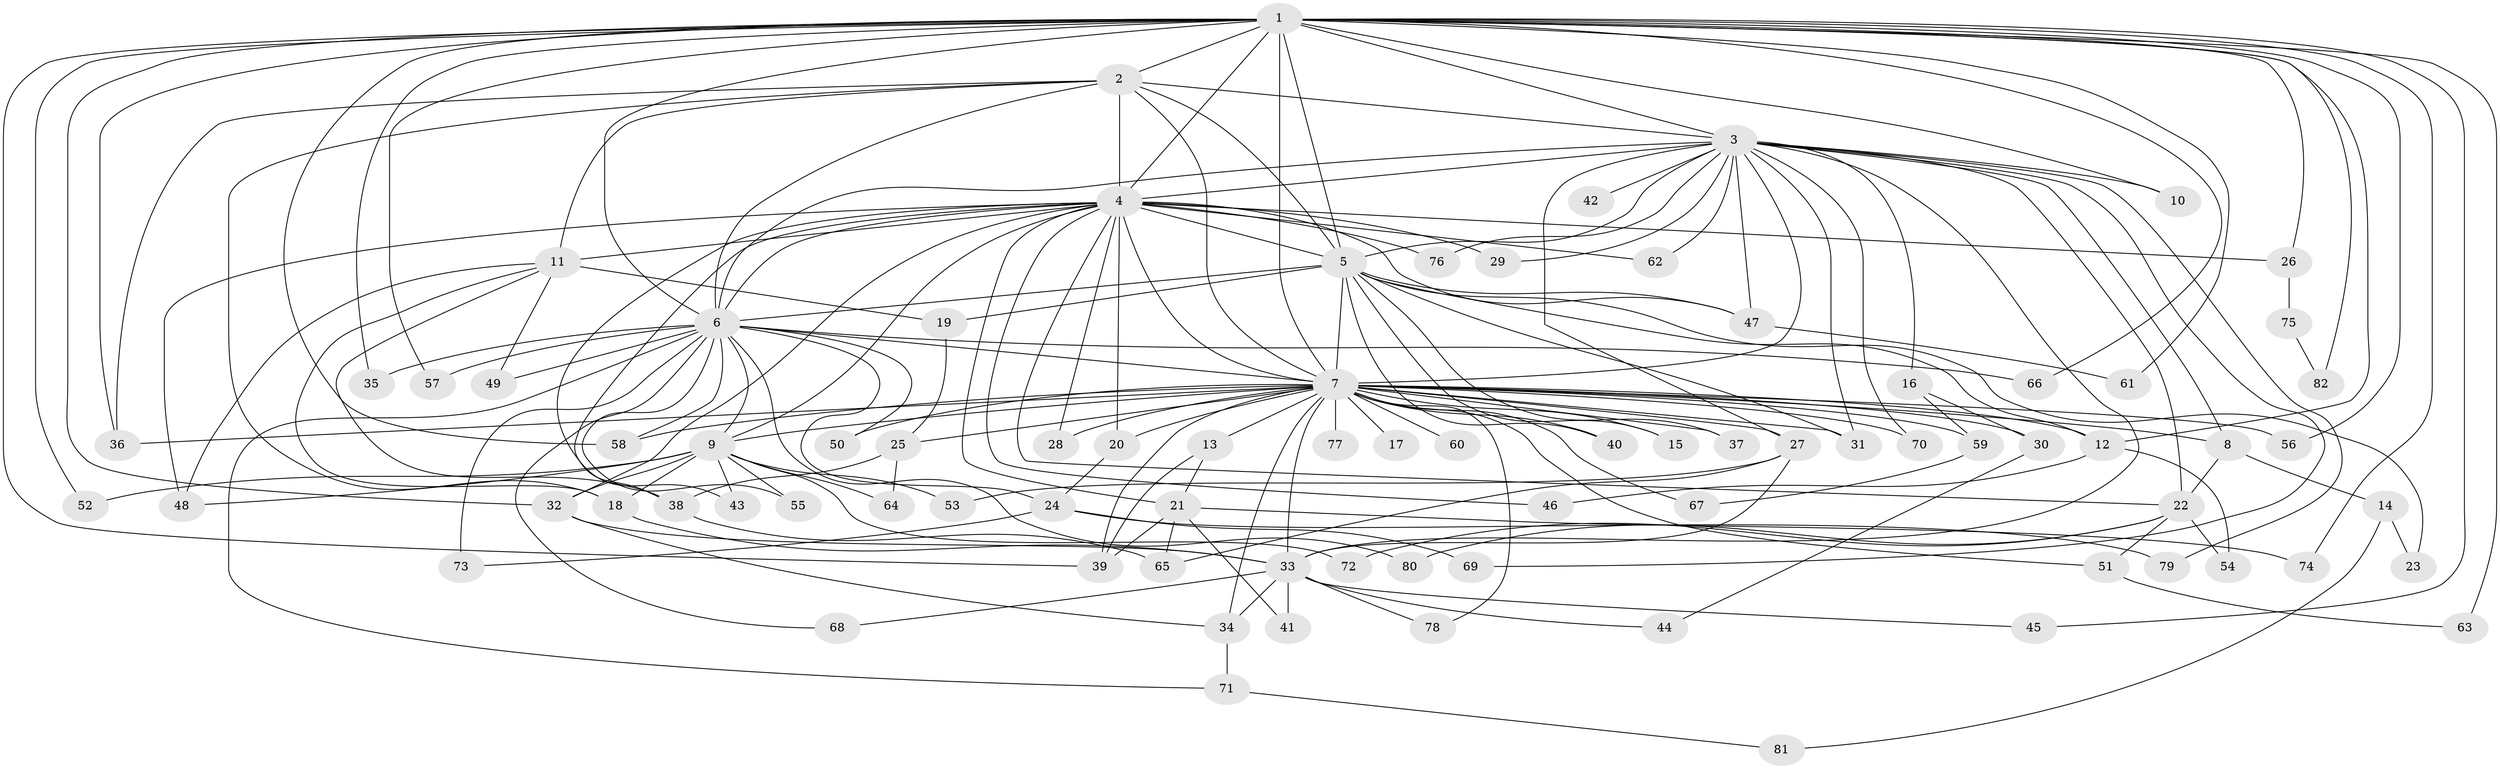 // original degree distribution, {23: 0.008547008547008548, 14: 0.008547008547008548, 16: 0.017094017094017096, 27: 0.008547008547008548, 19: 0.008547008547008548, 25: 0.008547008547008548, 24: 0.008547008547008548, 32: 0.008547008547008548, 22: 0.008547008547008548, 5: 0.05128205128205128, 10: 0.008547008547008548, 2: 0.5811965811965812, 8: 0.008547008547008548, 4: 0.07692307692307693, 3: 0.1623931623931624, 6: 0.017094017094017096, 11: 0.008547008547008548}
// Generated by graph-tools (version 1.1) at 2025/49/03/04/25 22:49:46]
// undirected, 82 vertices, 181 edges
graph export_dot {
  node [color=gray90,style=filled];
  1;
  2;
  3;
  4;
  5;
  6;
  7;
  8;
  9;
  10;
  11;
  12;
  13;
  14;
  15;
  16;
  17;
  18;
  19;
  20;
  21;
  22;
  23;
  24;
  25;
  26;
  27;
  28;
  29;
  30;
  31;
  32;
  33;
  34;
  35;
  36;
  37;
  38;
  39;
  40;
  41;
  42;
  43;
  44;
  45;
  46;
  47;
  48;
  49;
  50;
  51;
  52;
  53;
  54;
  55;
  56;
  57;
  58;
  59;
  60;
  61;
  62;
  63;
  64;
  65;
  66;
  67;
  68;
  69;
  70;
  71;
  72;
  73;
  74;
  75;
  76;
  77;
  78;
  79;
  80;
  81;
  82;
  1 -- 2 [weight=2.0];
  1 -- 3 [weight=2.0];
  1 -- 4 [weight=4.0];
  1 -- 5 [weight=2.0];
  1 -- 6 [weight=2.0];
  1 -- 7 [weight=4.0];
  1 -- 10 [weight=1.0];
  1 -- 12 [weight=1.0];
  1 -- 26 [weight=1.0];
  1 -- 32 [weight=1.0];
  1 -- 35 [weight=1.0];
  1 -- 36 [weight=1.0];
  1 -- 39 [weight=1.0];
  1 -- 45 [weight=1.0];
  1 -- 52 [weight=1.0];
  1 -- 56 [weight=1.0];
  1 -- 57 [weight=1.0];
  1 -- 58 [weight=1.0];
  1 -- 61 [weight=1.0];
  1 -- 63 [weight=1.0];
  1 -- 66 [weight=1.0];
  1 -- 74 [weight=1.0];
  1 -- 82 [weight=1.0];
  2 -- 3 [weight=1.0];
  2 -- 4 [weight=3.0];
  2 -- 5 [weight=1.0];
  2 -- 6 [weight=1.0];
  2 -- 7 [weight=2.0];
  2 -- 11 [weight=1.0];
  2 -- 18 [weight=4.0];
  2 -- 36 [weight=1.0];
  3 -- 4 [weight=2.0];
  3 -- 5 [weight=1.0];
  3 -- 6 [weight=2.0];
  3 -- 7 [weight=2.0];
  3 -- 8 [weight=1.0];
  3 -- 10 [weight=1.0];
  3 -- 16 [weight=1.0];
  3 -- 22 [weight=1.0];
  3 -- 27 [weight=1.0];
  3 -- 29 [weight=1.0];
  3 -- 31 [weight=1.0];
  3 -- 33 [weight=1.0];
  3 -- 42 [weight=1.0];
  3 -- 47 [weight=1.0];
  3 -- 62 [weight=1.0];
  3 -- 69 [weight=1.0];
  3 -- 70 [weight=1.0];
  3 -- 76 [weight=1.0];
  3 -- 79 [weight=1.0];
  4 -- 5 [weight=2.0];
  4 -- 6 [weight=3.0];
  4 -- 7 [weight=4.0];
  4 -- 9 [weight=1.0];
  4 -- 11 [weight=3.0];
  4 -- 20 [weight=1.0];
  4 -- 21 [weight=1.0];
  4 -- 22 [weight=1.0];
  4 -- 26 [weight=1.0];
  4 -- 28 [weight=1.0];
  4 -- 29 [weight=1.0];
  4 -- 32 [weight=1.0];
  4 -- 38 [weight=2.0];
  4 -- 43 [weight=1.0];
  4 -- 46 [weight=1.0];
  4 -- 47 [weight=1.0];
  4 -- 48 [weight=1.0];
  4 -- 62 [weight=1.0];
  4 -- 76 [weight=1.0];
  5 -- 6 [weight=1.0];
  5 -- 7 [weight=3.0];
  5 -- 12 [weight=2.0];
  5 -- 15 [weight=1.0];
  5 -- 19 [weight=1.0];
  5 -- 23 [weight=1.0];
  5 -- 31 [weight=1.0];
  5 -- 37 [weight=1.0];
  5 -- 40 [weight=1.0];
  5 -- 47 [weight=1.0];
  6 -- 7 [weight=2.0];
  6 -- 9 [weight=1.0];
  6 -- 24 [weight=1.0];
  6 -- 35 [weight=1.0];
  6 -- 49 [weight=1.0];
  6 -- 50 [weight=1.0];
  6 -- 55 [weight=1.0];
  6 -- 57 [weight=1.0];
  6 -- 58 [weight=1.0];
  6 -- 66 [weight=1.0];
  6 -- 68 [weight=1.0];
  6 -- 71 [weight=1.0];
  6 -- 73 [weight=1.0];
  6 -- 80 [weight=1.0];
  7 -- 8 [weight=1.0];
  7 -- 9 [weight=1.0];
  7 -- 12 [weight=1.0];
  7 -- 13 [weight=2.0];
  7 -- 15 [weight=1.0];
  7 -- 17 [weight=2.0];
  7 -- 20 [weight=1.0];
  7 -- 25 [weight=1.0];
  7 -- 27 [weight=1.0];
  7 -- 28 [weight=1.0];
  7 -- 30 [weight=1.0];
  7 -- 31 [weight=1.0];
  7 -- 33 [weight=1.0];
  7 -- 34 [weight=1.0];
  7 -- 36 [weight=1.0];
  7 -- 37 [weight=1.0];
  7 -- 39 [weight=1.0];
  7 -- 40 [weight=1.0];
  7 -- 50 [weight=1.0];
  7 -- 51 [weight=1.0];
  7 -- 56 [weight=1.0];
  7 -- 58 [weight=1.0];
  7 -- 59 [weight=1.0];
  7 -- 60 [weight=2.0];
  7 -- 67 [weight=1.0];
  7 -- 70 [weight=2.0];
  7 -- 77 [weight=2.0];
  7 -- 78 [weight=1.0];
  8 -- 14 [weight=1.0];
  8 -- 22 [weight=1.0];
  9 -- 18 [weight=1.0];
  9 -- 32 [weight=1.0];
  9 -- 43 [weight=1.0];
  9 -- 48 [weight=1.0];
  9 -- 52 [weight=1.0];
  9 -- 53 [weight=1.0];
  9 -- 55 [weight=1.0];
  9 -- 64 [weight=1.0];
  9 -- 72 [weight=1.0];
  11 -- 18 [weight=1.0];
  11 -- 19 [weight=1.0];
  11 -- 38 [weight=1.0];
  11 -- 48 [weight=1.0];
  11 -- 49 [weight=1.0];
  12 -- 46 [weight=1.0];
  12 -- 54 [weight=1.0];
  13 -- 21 [weight=1.0];
  13 -- 39 [weight=1.0];
  14 -- 23 [weight=1.0];
  14 -- 81 [weight=1.0];
  16 -- 30 [weight=1.0];
  16 -- 59 [weight=1.0];
  18 -- 33 [weight=2.0];
  19 -- 25 [weight=1.0];
  20 -- 24 [weight=1.0];
  21 -- 39 [weight=1.0];
  21 -- 41 [weight=1.0];
  21 -- 65 [weight=1.0];
  21 -- 74 [weight=1.0];
  22 -- 51 [weight=1.0];
  22 -- 54 [weight=1.0];
  22 -- 72 [weight=1.0];
  22 -- 80 [weight=1.0];
  24 -- 69 [weight=1.0];
  24 -- 73 [weight=1.0];
  24 -- 79 [weight=1.0];
  25 -- 38 [weight=1.0];
  25 -- 64 [weight=1.0];
  26 -- 75 [weight=1.0];
  27 -- 33 [weight=1.0];
  27 -- 53 [weight=1.0];
  27 -- 65 [weight=1.0];
  30 -- 44 [weight=1.0];
  32 -- 33 [weight=1.0];
  32 -- 34 [weight=1.0];
  33 -- 34 [weight=1.0];
  33 -- 41 [weight=1.0];
  33 -- 44 [weight=1.0];
  33 -- 45 [weight=1.0];
  33 -- 68 [weight=1.0];
  33 -- 78 [weight=1.0];
  34 -- 71 [weight=1.0];
  38 -- 65 [weight=1.0];
  47 -- 61 [weight=1.0];
  51 -- 63 [weight=1.0];
  59 -- 67 [weight=1.0];
  71 -- 81 [weight=1.0];
  75 -- 82 [weight=1.0];
}
